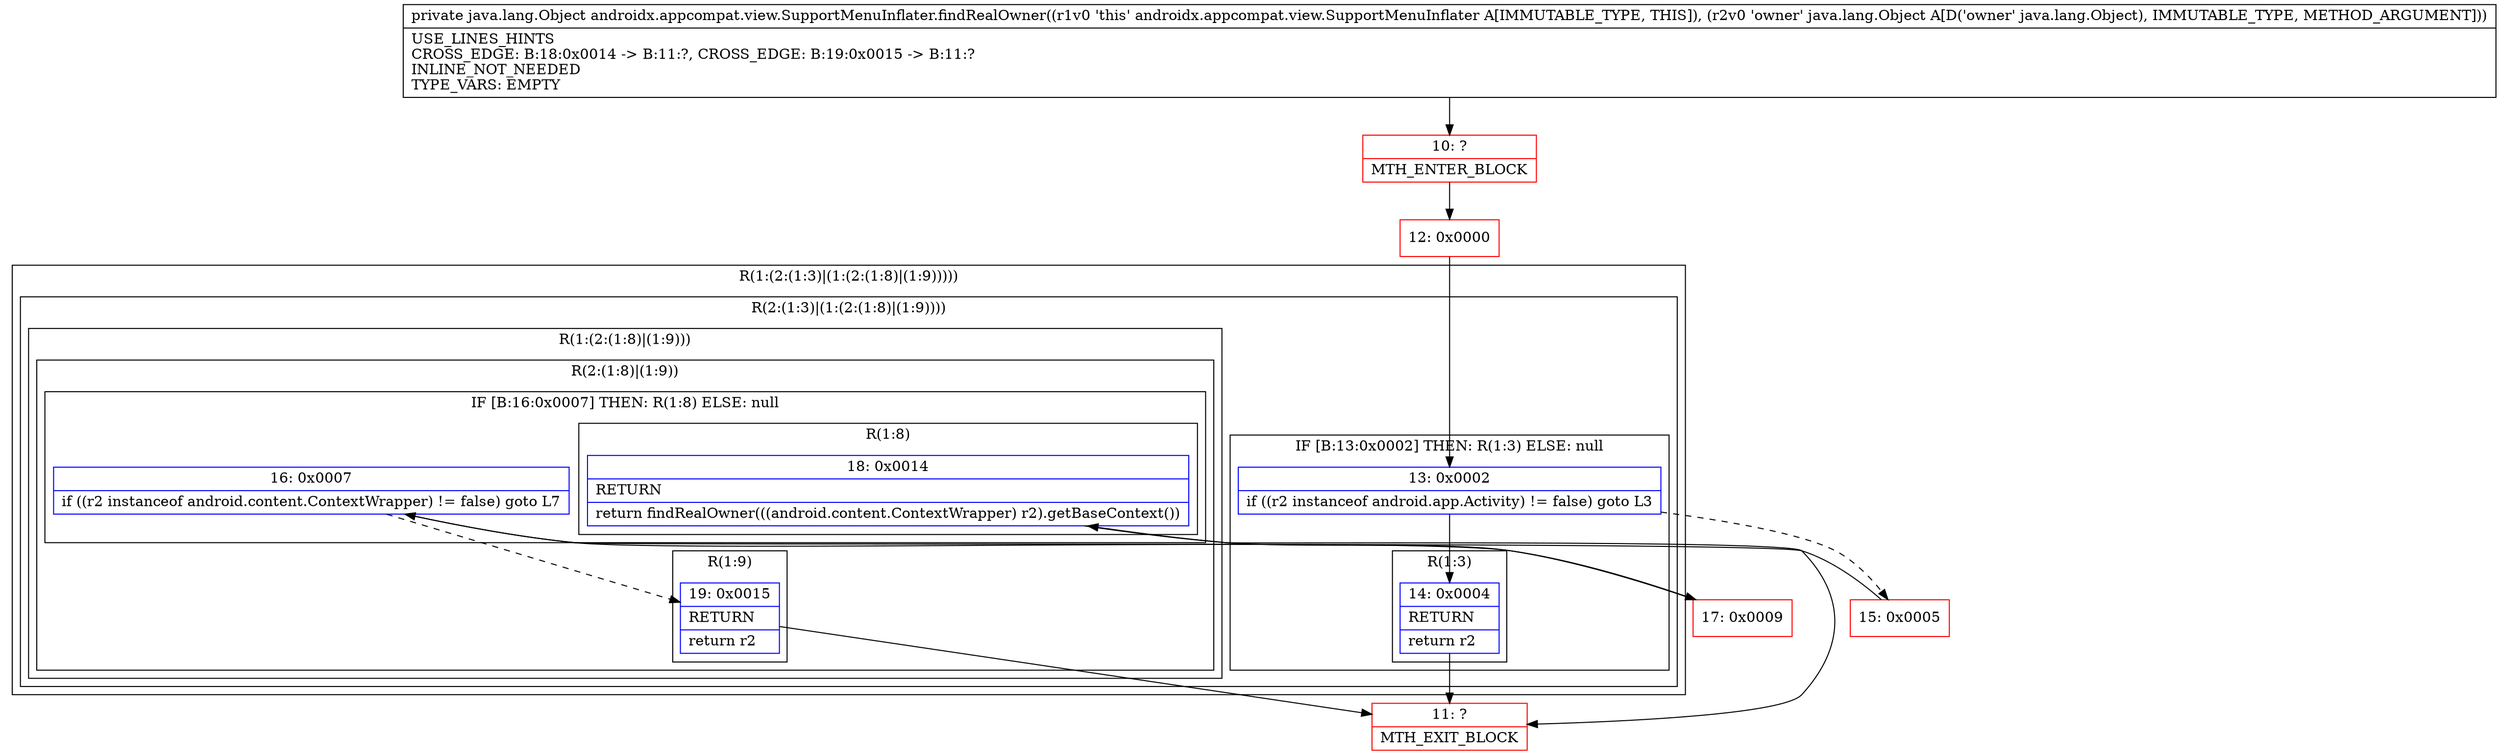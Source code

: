 digraph "CFG forandroidx.appcompat.view.SupportMenuInflater.findRealOwner(Ljava\/lang\/Object;)Ljava\/lang\/Object;" {
subgraph cluster_Region_1366942836 {
label = "R(1:(2:(1:3)|(1:(2:(1:8)|(1:9)))))";
node [shape=record,color=blue];
subgraph cluster_Region_452051122 {
label = "R(2:(1:3)|(1:(2:(1:8)|(1:9))))";
node [shape=record,color=blue];
subgraph cluster_IfRegion_1969454931 {
label = "IF [B:13:0x0002] THEN: R(1:3) ELSE: null";
node [shape=record,color=blue];
Node_13 [shape=record,label="{13\:\ 0x0002|if ((r2 instanceof android.app.Activity) != false) goto L3\l}"];
subgraph cluster_Region_857287904 {
label = "R(1:3)";
node [shape=record,color=blue];
Node_14 [shape=record,label="{14\:\ 0x0004|RETURN\l|return r2\l}"];
}
}
subgraph cluster_Region_769471667 {
label = "R(1:(2:(1:8)|(1:9)))";
node [shape=record,color=blue];
subgraph cluster_Region_960333290 {
label = "R(2:(1:8)|(1:9))";
node [shape=record,color=blue];
subgraph cluster_IfRegion_1464527993 {
label = "IF [B:16:0x0007] THEN: R(1:8) ELSE: null";
node [shape=record,color=blue];
Node_16 [shape=record,label="{16\:\ 0x0007|if ((r2 instanceof android.content.ContextWrapper) != false) goto L7\l}"];
subgraph cluster_Region_768521308 {
label = "R(1:8)";
node [shape=record,color=blue];
Node_18 [shape=record,label="{18\:\ 0x0014|RETURN\l|return findRealOwner(((android.content.ContextWrapper) r2).getBaseContext())\l}"];
}
}
subgraph cluster_Region_1777497594 {
label = "R(1:9)";
node [shape=record,color=blue];
Node_19 [shape=record,label="{19\:\ 0x0015|RETURN\l|return r2\l}"];
}
}
}
}
}
Node_10 [shape=record,color=red,label="{10\:\ ?|MTH_ENTER_BLOCK\l}"];
Node_12 [shape=record,color=red,label="{12\:\ 0x0000}"];
Node_11 [shape=record,color=red,label="{11\:\ ?|MTH_EXIT_BLOCK\l}"];
Node_15 [shape=record,color=red,label="{15\:\ 0x0005}"];
Node_17 [shape=record,color=red,label="{17\:\ 0x0009}"];
MethodNode[shape=record,label="{private java.lang.Object androidx.appcompat.view.SupportMenuInflater.findRealOwner((r1v0 'this' androidx.appcompat.view.SupportMenuInflater A[IMMUTABLE_TYPE, THIS]), (r2v0 'owner' java.lang.Object A[D('owner' java.lang.Object), IMMUTABLE_TYPE, METHOD_ARGUMENT]))  | USE_LINES_HINTS\lCROSS_EDGE: B:18:0x0014 \-\> B:11:?, CROSS_EDGE: B:19:0x0015 \-\> B:11:?\lINLINE_NOT_NEEDED\lTYPE_VARS: EMPTY\l}"];
MethodNode -> Node_10;Node_13 -> Node_14;
Node_13 -> Node_15[style=dashed];
Node_14 -> Node_11;
Node_16 -> Node_17;
Node_16 -> Node_19[style=dashed];
Node_18 -> Node_11;
Node_19 -> Node_11;
Node_10 -> Node_12;
Node_12 -> Node_13;
Node_15 -> Node_16;
Node_17 -> Node_18;
}

